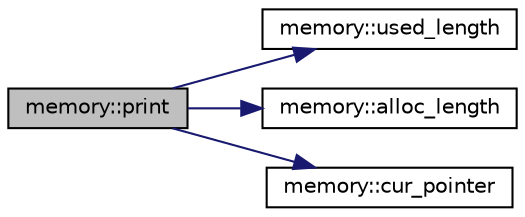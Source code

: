 digraph "memory::print"
{
  edge [fontname="Helvetica",fontsize="10",labelfontname="Helvetica",labelfontsize="10"];
  node [fontname="Helvetica",fontsize="10",shape=record];
  rankdir="LR";
  Node679 [label="memory::print",height=0.2,width=0.4,color="black", fillcolor="grey75", style="filled", fontcolor="black"];
  Node679 -> Node680 [color="midnightblue",fontsize="10",style="solid",fontname="Helvetica"];
  Node680 [label="memory::used_length",height=0.2,width=0.4,color="black", fillcolor="white", style="filled",URL="$d8/d99/classmemory.html#a3312a01b206cef29ec0f85ee340002dd"];
  Node679 -> Node681 [color="midnightblue",fontsize="10",style="solid",fontname="Helvetica"];
  Node681 [label="memory::alloc_length",height=0.2,width=0.4,color="black", fillcolor="white", style="filled",URL="$d8/d99/classmemory.html#acaa1796a2f548d35cf87e03252b2184c"];
  Node679 -> Node682 [color="midnightblue",fontsize="10",style="solid",fontname="Helvetica"];
  Node682 [label="memory::cur_pointer",height=0.2,width=0.4,color="black", fillcolor="white", style="filled",URL="$d8/d99/classmemory.html#a24db8a00f6c8abfa6bb762264357cb22"];
}
